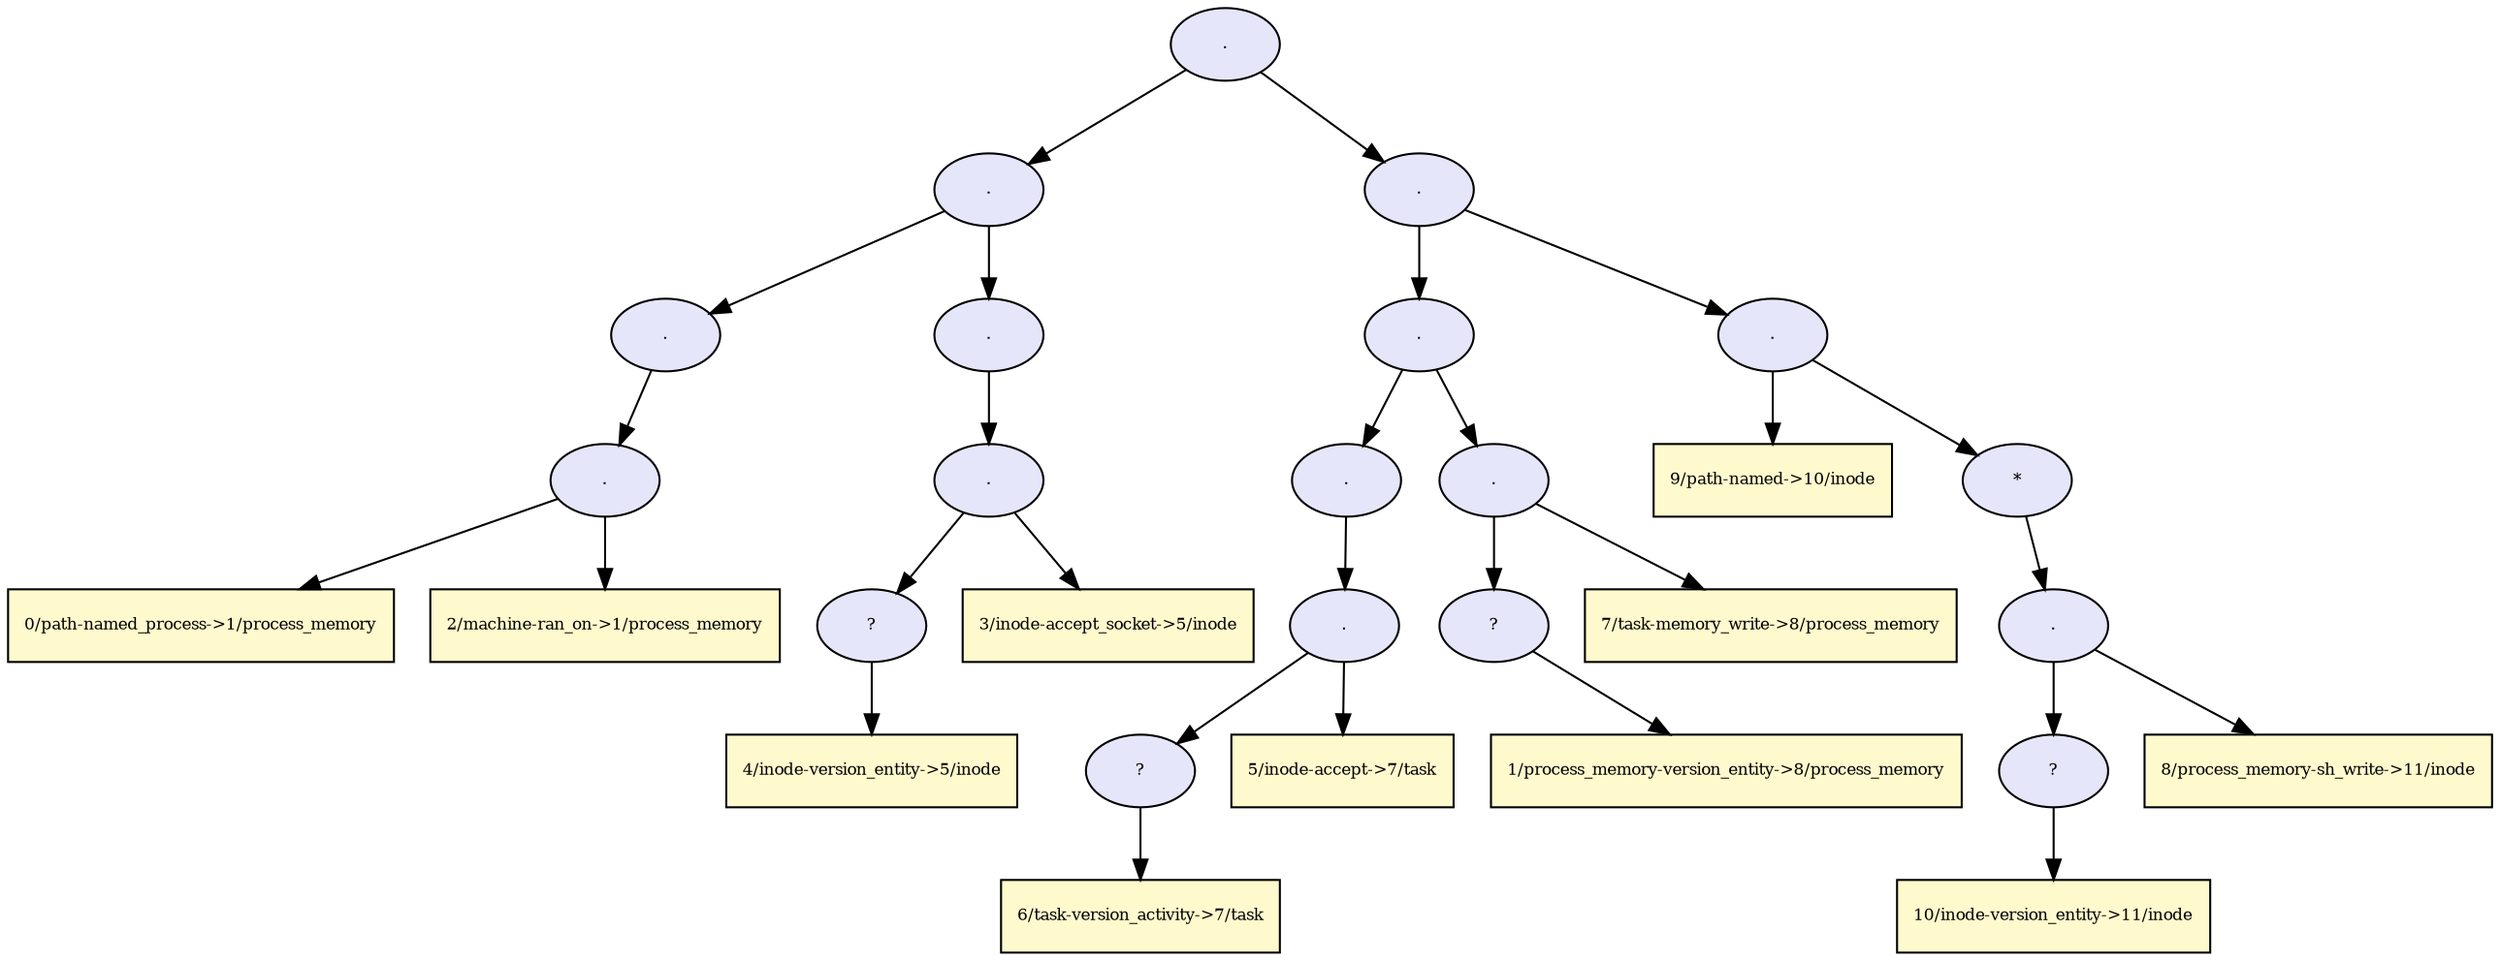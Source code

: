 digraph RGL__DirectedAdjacencyGraph {28[fontsize = 8,label = ".",shape = ellipse, fillcolor="#e6e6fa", style = filled]

28 -> 9[fontsize = 8, color="#000000"]

9[fontsize = 8,label = ".",shape = ellipse, fillcolor="#e6e6fa", style = filled]

9 -> 3[fontsize = 8, color="#000000"]

3[fontsize = 8,label = ".",shape = ellipse, fillcolor="#e6e6fa", style = filled]

3 -> 2[fontsize = 8, color="#000000"]

2[fontsize = 8,label = ".",shape = ellipse, fillcolor="#e6e6fa", style = filled]

2 -> 0[fontsize = 8, color="#000000"]

0[fontsize = 8,label = "0/path-named_process->1/process_memory",shape = rectangle, fillcolor="#fffacd", style = filled]

2 -> 1[fontsize = 8, color="#000000"]

1[fontsize = 8,label = "2/machine-ran_on->1/process_memory",shape = rectangle, fillcolor="#fffacd", style = filled]

9 -> 8[fontsize = 8, color="#000000"]

8[fontsize = 8,label = ".",shape = ellipse, fillcolor="#e6e6fa", style = filled]

8 -> 7[fontsize = 8, color="#000000"]

7[fontsize = 8,label = ".",shape = ellipse, fillcolor="#e6e6fa", style = filled]

7 -> 5[fontsize = 8, color="#000000"]

5[fontsize = 8,label = "?",shape = ellipse, fillcolor="#e6e6fa", style = filled]

5 -> 4[fontsize = 8, color="#000000"]

4[fontsize = 8,label = "4/inode-version_entity->5/inode",shape = rectangle, fillcolor="#fffacd", style = filled]

7 -> 6[fontsize = 8, color="#000000"]

6[fontsize = 8,label = "3/inode-accept_socket->5/inode",shape = rectangle, fillcolor="#fffacd", style = filled]

28 -> 27[fontsize = 8, color="#000000"]

27[fontsize = 8,label = ".",shape = ellipse, fillcolor="#e6e6fa", style = filled]

27 -> 19[fontsize = 8, color="#000000"]

19[fontsize = 8,label = ".",shape = ellipse, fillcolor="#e6e6fa", style = filled]

19 -> 14[fontsize = 8, color="#000000"]

14[fontsize = 8,label = ".",shape = ellipse, fillcolor="#e6e6fa", style = filled]

14 -> 13[fontsize = 8, color="#000000"]

13[fontsize = 8,label = ".",shape = ellipse, fillcolor="#e6e6fa", style = filled]

13 -> 11[fontsize = 8, color="#000000"]

11[fontsize = 8,label = "?",shape = ellipse, fillcolor="#e6e6fa", style = filled]

11 -> 10[fontsize = 8, color="#000000"]

10[fontsize = 8,label = "6/task-version_activity->7/task",shape = rectangle, fillcolor="#fffacd", style = filled]

13 -> 12[fontsize = 8, color="#000000"]

12[fontsize = 8,label = "5/inode-accept->7/task",shape = rectangle, fillcolor="#fffacd", style = filled]

19 -> 18[fontsize = 8, color="#000000"]

18[fontsize = 8,label = ".",shape = ellipse, fillcolor="#e6e6fa", style = filled]

18 -> 16[fontsize = 8, color="#000000"]

16[fontsize = 8,label = "?",shape = ellipse, fillcolor="#e6e6fa", style = filled]

16 -> 15[fontsize = 8, color="#000000"]

15[fontsize = 8,label = "1/process_memory-version_entity->8/process_memory",shape = rectangle, fillcolor="#fffacd", style = filled]

18 -> 17[fontsize = 8, color="#000000"]

17[fontsize = 8,label = "7/task-memory_write->8/process_memory",shape = rectangle, fillcolor="#fffacd", style = filled]

27 -> 26[fontsize = 8, color="#000000"]

26[fontsize = 8,label = ".",shape = ellipse, fillcolor="#e6e6fa", style = filled]

26 -> 20[fontsize = 8, color="#000000"]

20[fontsize = 8,label = "9/path-named->10/inode",shape = rectangle, fillcolor="#fffacd", style = filled]

26 -> 25[fontsize = 8, color="#000000"]

25[fontsize = 8,label = "*",shape = ellipse, fillcolor="#e6e6fa", style = filled]

25 -> 24[fontsize = 8, color="#000000"]

24[fontsize = 8,label = ".",shape = ellipse, fillcolor="#e6e6fa", style = filled]

24 -> 22[fontsize = 8, color="#000000"]

22[fontsize = 8,label = "?",shape = ellipse, fillcolor="#e6e6fa", style = filled]

22 -> 21[fontsize = 8, color="#000000"]

21[fontsize = 8,label = "10/inode-version_entity->11/inode",shape = rectangle, fillcolor="#fffacd", style = filled]

24 -> 23[fontsize = 8, color="#000000"]

23[fontsize = 8,label = "8/process_memory-sh_write->11/inode",shape = rectangle, fillcolor="#fffacd", style = filled]

}